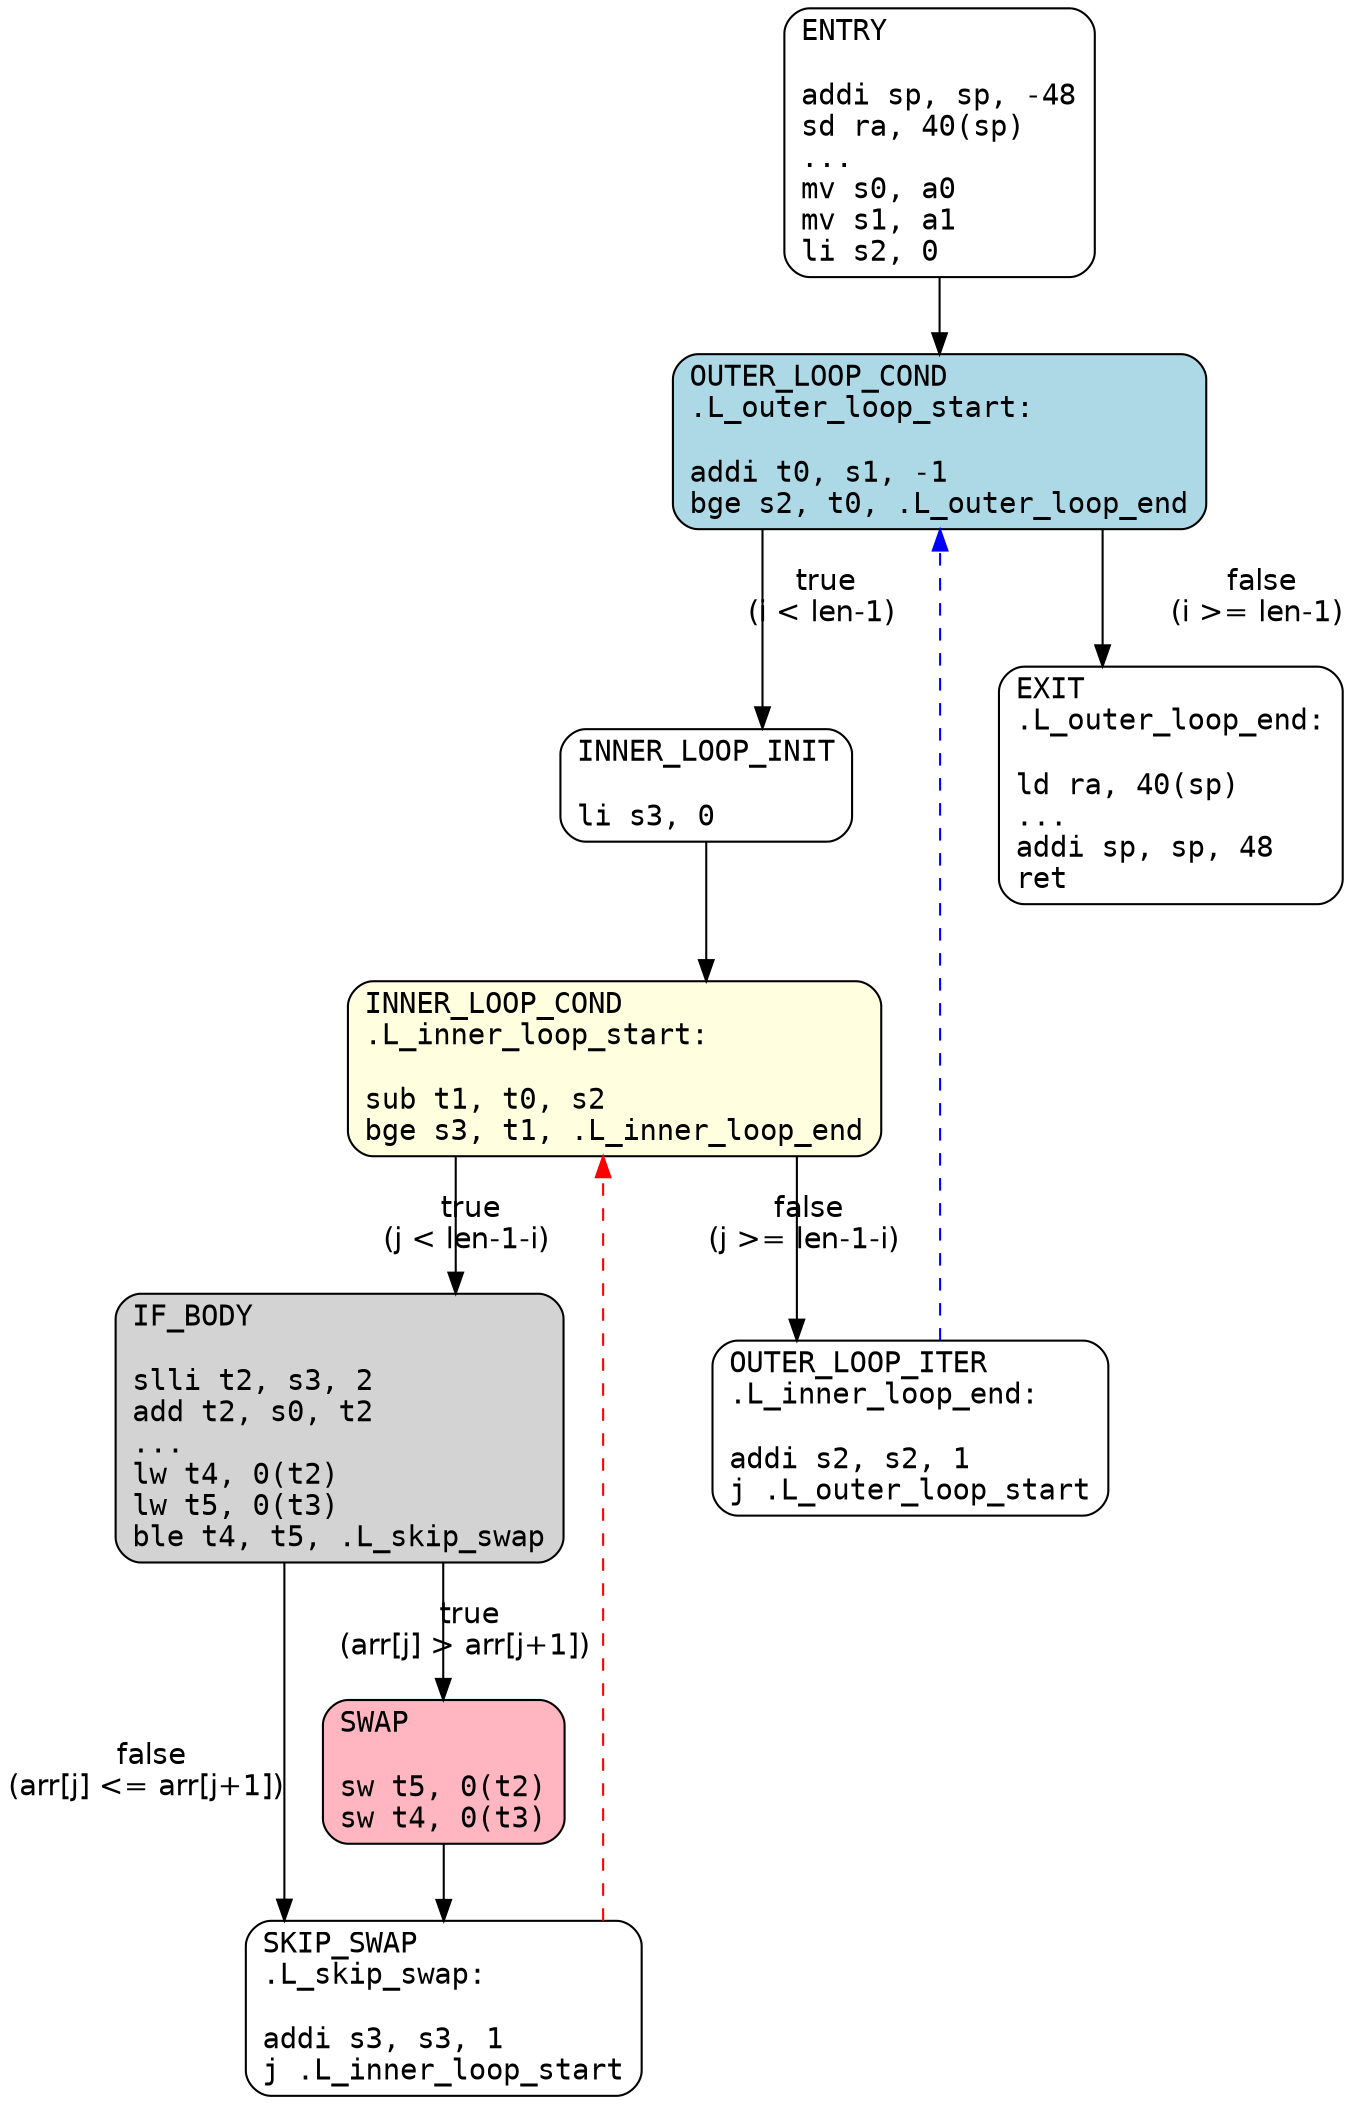 // bubble_sort.dot
// bubble_sort 函数的控制流图 (CFG)
digraph bubble_sort_cfg {
    // 全局样式设置
    graph [fontname = "Consolas", splines=ortho];
    node [shape=box, style=rounded, fontname="Consolas"];
    edge [fontname = "Helvetica"];

    // 1. 定义基本块节点
    B_ENTRY [label="ENTRY\l\laddi sp, sp, -48\lsd ra, 40(sp)\l...\lmv s0, a0\lmv s1, a1\lli s2, 0\l"];
    B_OUTER_LOOP_COND [label="OUTER_LOOP_COND\l.L_outer_loop_start:\l\laddi t0, s1, -1\lbge s2, t0, .L_outer_loop_end\l", style="rounded,filled", fillcolor=lightblue];
    B_INNER_LOOP_INIT [label="INNER_LOOP_INIT\l\lli s3, 0\l"];
    B_INNER_LOOP_COND [label="INNER_LOOP_COND\l.L_inner_loop_start:\l\lsub t1, t0, s2\lbge s3, t1, .L_inner_loop_end\l", style="rounded,filled", fillcolor=lightyellow];
    B_IF_BODY [label="IF_BODY\l\lslli t2, s3, 2\ladd t2, s0, t2\l...\llw t4, 0(t2)\llw t5, 0(t3)\lble t4, t5, .L_skip_swap\l", style="rounded,filled", fillcolor=lightgray];
    B_SWAP [label="SWAP\l\lsw t5, 0(t2)\lsw t4, 0(t3)\l", style="rounded,filled", fillcolor=lightpink];
    B_SKIP_SWAP [label="SKIP_SWAP\l.L_skip_swap:\l\laddi s3, s3, 1\lj .L_inner_loop_start\l"];
    B_OUTER_LOOP_ITER [label="OUTER_LOOP_ITER\l.L_inner_loop_end:\l\laddi s2, s2, 1\lj .L_outer_loop_start\l"];
    B_EXIT [label="EXIT\l.L_outer_loop_end:\l\lld ra, 40(sp)\l...\laddi sp, sp, 48\lret\l"];

    // 2. 定义控制流边
    B_ENTRY -> B_OUTER_LOOP_COND;

    B_OUTER_LOOP_COND -> B_INNER_LOOP_INIT [label=" true\n(i < len-1)"];
    B_OUTER_LOOP_COND -> B_EXIT [label=" false\n(i >= len-1)"];

    B_INNER_LOOP_INIT -> B_INNER_LOOP_COND;

    B_INNER_LOOP_COND -> B_IF_BODY [label=" true\n(j < len-1-i)"];
    B_INNER_LOOP_COND -> B_OUTER_LOOP_ITER [label=" false\n(j >= len-1-i)"];

    B_IF_BODY -> B_SWAP [label=" true\n(arr[j] > arr[j+1])"];
    B_IF_BODY -> B_SKIP_SWAP [label=" false\n(arr[j] <= arr[j+1])"];
    
    B_SWAP -> B_SKIP_SWAP;

    B_SKIP_SWAP -> B_INNER_LOOP_COND [style=dashed, color=red]; // 内层循环 back-edge
    B_OUTER_LOOP_ITER -> B_OUTER_LOOP_COND [style=dashed, color=blue]; // 外层循环 back-edge
}